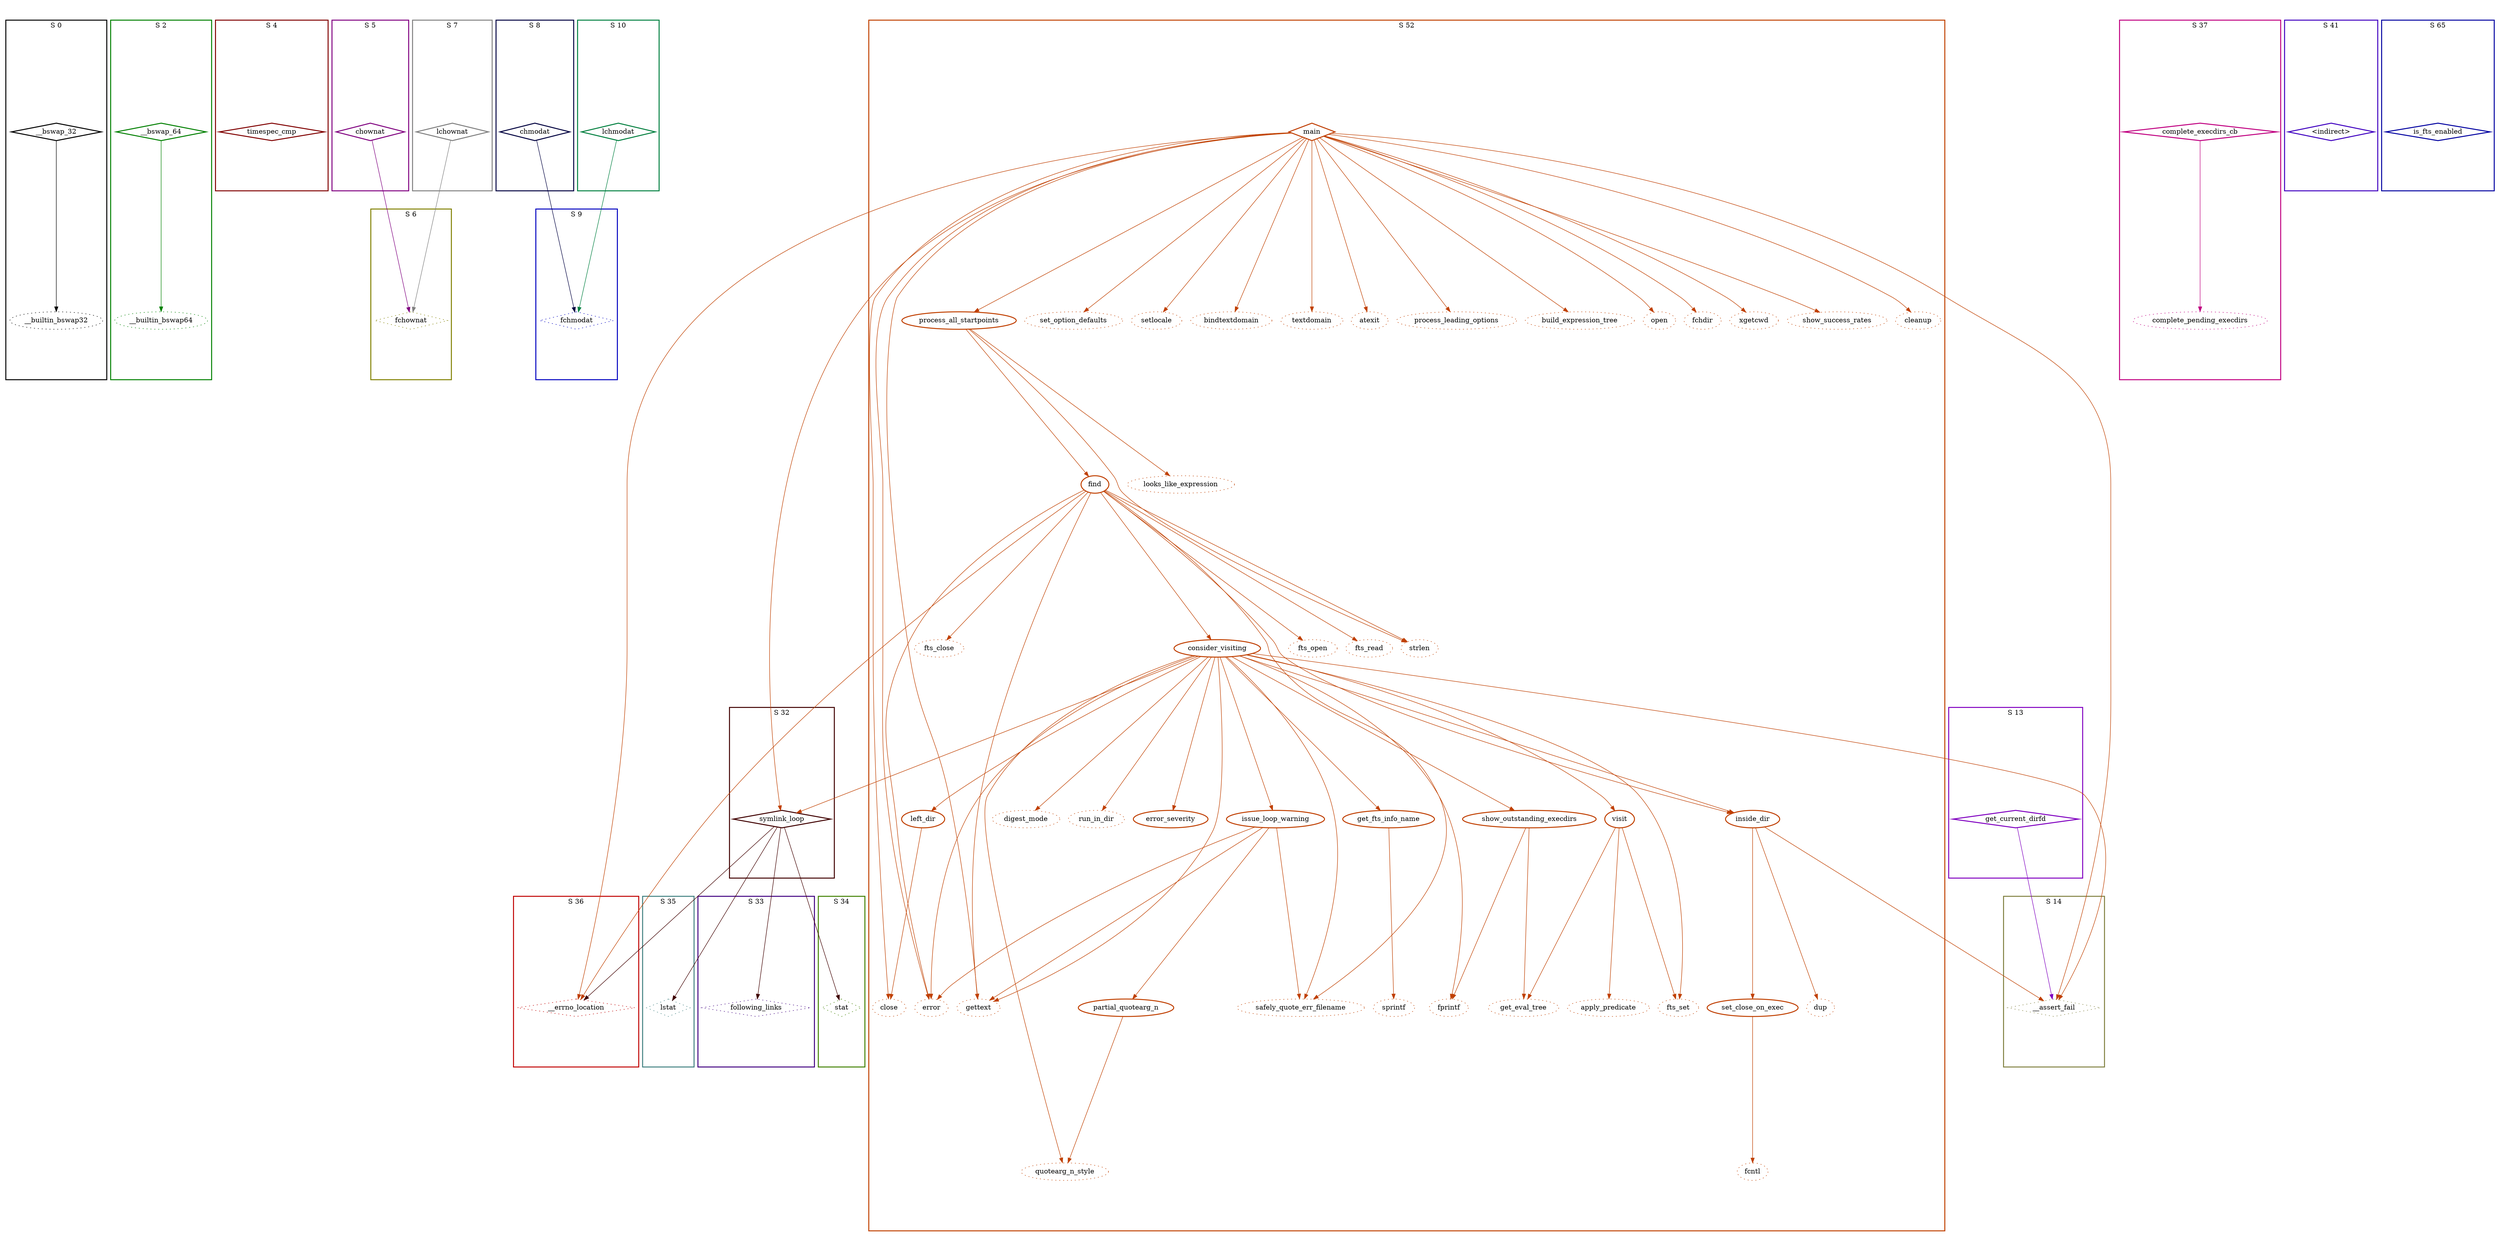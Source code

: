 digraph G {
  ratio=0.500000;
  "UV __bswap_32 (0)" [shape=diamond, label="__bswap_32", color="#000000",
                       style=bold];
  "UV __builtin_bswap32 (1)" [label="__builtin_bswap32", color="#000000",
                              style=dotted];
  "UV __bswap_64 (2)" [shape=diamond, label="__bswap_64", color="#008000",
                       style=bold];
  "UV __builtin_bswap64 (3)" [label="__builtin_bswap64", color="#008000",
                              style=dotted];
  "UV timespec_cmp (4)" [shape=diamond, label="timespec_cmp",
                         color="#800000", style=bold];
  "UV chownat (5)" [shape=diamond, label="chownat", color="#800080",
                    style=bold];
  "UV fchownat (6)" [shape=diamond, label="fchownat", color="#808000",
                     style=dotted];
  "UV lchownat (7)" [shape=diamond, label="lchownat", color="#808080",
                     style=bold];
  "UV chmodat (8)" [shape=diamond, label="chmodat", color="#000040",
                    style=bold];
  "UV fchmodat (9)" [shape=diamond, label="fchmodat", color="#0000C0",
                     style=dotted];
  "UV lchmodat (10)" [shape=diamond, label="lchmodat", color="#008040",
                      style=bold];
  "UV set_close_on_exec (11)" [label="set_close_on_exec", color="#C04000",
                               style=bold];
  "UV fcntl (12)" [label="fcntl", color="#C04000", style=dotted];
  "UV get_current_dirfd (13)" [shape=diamond, label="get_current_dirfd",
                               color="#8000C0", style=bold];
  "UV __assert_fail (14)" [shape=diamond, label="__assert_fail",
                           color="#808040", style=dotted];
  "UV left_dir (15)" [label="left_dir", color="#C04000", style=bold];
  "UV close (16)" [label="close", color="#C04000", style=dotted];
  "UV inside_dir (17)" [label="inside_dir", color="#C04000", style=bold];
  "UV dup (18)" [label="dup", color="#C04000", style=dotted];
  "UV error_severity (19)" [label="error_severity", color="#C04000",
                            style=bold];
  "UV get_fts_info_name (20)" [label="get_fts_info_name", color="#C04000",
                               style=bold];
  "UV sprintf (21)" [label="sprintf", color="#C04000", style=dotted];
  "UV visit (22)" [label="visit", color="#C04000", style=bold];
  "UV get_eval_tree (23)" [label="get_eval_tree", color="#C04000",
                           style=dotted];
  "UV apply_predicate (24)" [label="apply_predicate", color="#C04000",
                             style=dotted];
  "UV fts_set (25)" [label="fts_set", color="#C04000", style=dotted];
  "UV partial_quotearg_n (26)" [label="partial_quotearg_n", color="#C04000",
                                style=bold];
  "UV quotearg_n_style (27)" [label="quotearg_n_style", color="#C04000",
                              style=dotted];
  "UV issue_loop_warning (28)" [label="issue_loop_warning", color="#C04000",
                                style=bold];
  "UV safely_quote_err_filename (29)" [label="safely_quote_err_filename",
                                       color="#C04000", style=dotted];
  "UV gettext (30)" [label="gettext", color="#C04000", style=dotted];
  "UV error (31)" [label="error", color="#C04000", style=dotted];
  "UV symlink_loop (32)" [shape=diamond, label="symlink_loop",
                          color="#400000", style=bold];
  "UV following_links (33)" [shape=diamond, label="following_links",
                             color="#400080", style=dotted];
  "UV stat (34)" [shape=diamond, label="stat", color="#408000", style=dotted];
  "UV lstat (35)" [shape=diamond, label="lstat", color="#408080",
                   style=dotted];
  "UV __errno_location (36)" [shape=diamond, label="__errno_location",
                              color="#C00000", style=dotted];
  "UV complete_execdirs_cb (37)" [shape=diamond,
                                  label="complete_execdirs_cb",
                                  color="#C00080", style=bold];
  "UV complete_pending_execdirs (38)" [label="complete_pending_execdirs",
                                       color="#C00080", style=dotted];
  "UV show_outstanding_execdirs (39)" [label="show_outstanding_execdirs",
                                       color="#C04000", style=bold];
  "UV fprintf (40)" [label="fprintf", color="#C04000", style=dotted];
  "UV <indirect> (41)" [shape=diamond, label="<indirect>", color="#4000C0",
                        style=bold];
  "UV consider_visiting (42)" [label="consider_visiting", color="#C04000",
                               style=bold];
  "UV digest_mode (43)" [label="digest_mode", color="#C04000", style=dotted];
  "UV run_in_dir (44)" [label="run_in_dir", color="#C04000", style=dotted];
  "UV find (45)" [label="find", color="#C04000", style=bold];
  "UV strlen (46)" [label="strlen", color="#C04000", style=dotted];
  "UV fts_open (47)" [label="fts_open", color="#C04000", style=dotted];
  "UV fts_read (48)" [label="fts_read", color="#C04000", style=dotted];
  "UV fts_close (49)" [label="fts_close", color="#C04000", style=dotted];
  "UV process_all_startpoints (50)" [label="process_all_startpoints",
                                     color="#C04000", style=bold];
  "UV looks_like_expression (51)" [label="looks_like_expression",
                                   color="#C04000", style=dotted];
  "UV main (52)" [shape=diamond, label="main", color="#C04000", style=bold];
  "UV set_option_defaults (53)" [label="set_option_defaults",
                                 color="#C04000", style=dotted];
  "UV setlocale (54)" [label="setlocale", color="#C04000", style=dotted];
  "UV bindtextdomain (55)" [label="bindtextdomain", color="#C04000",
                            style=dotted];
  "UV textdomain (56)" [label="textdomain", color="#C04000", style=dotted];
  "UV atexit (57)" [label="atexit", color="#C04000", style=dotted];
  "UV process_leading_options (58)" [label="process_leading_options",
                                     color="#C04000", style=dotted];
  "UV build_expression_tree (59)" [label="build_expression_tree",
                                   color="#C04000", style=dotted];
  "UV open (60)" [label="open", color="#C04000", style=dotted];
  "UV fchdir (61)" [label="fchdir", color="#C04000", style=dotted];
  "UV xgetcwd (62)" [label="xgetcwd", color="#C04000", style=dotted];
  "UV show_success_rates (63)" [label="show_success_rates", color="#C04000",
                                style=dotted];
  "UV cleanup (64)" [label="cleanup", color="#C04000", style=dotted];
  "UV is_fts_enabled (65)" [shape=diamond, label="is_fts_enabled",
                            color="#0000A0", style=bold];
  
  subgraph cluster_33 { label="S 33";
    color="#400080";
    style=bold;
    "UV following_links (33)"; };
  subgraph cluster_34 { label="S 34";
    color="#408000";
    style=bold;
    "UV stat (34)"; };
  subgraph cluster_41 { label="S 41";
    color="#4000C0";
    style=bold;
    "UV <indirect> (41)"; };
  subgraph cluster_35 { label="S 35";
    color="#408080";
    style=bold;
    "UV lstat (35)"; };
  subgraph cluster_36 { label="S 36";
    color="#C00000";
    style=bold;
    "UV __errno_location (36)"; };
  subgraph cluster_0 { label="S 0";
    color="#000000";
    style=bold;
    "UV __builtin_bswap32 (1)";"UV __bswap_32 (0)"; };
  subgraph cluster_37 { label="S 37";
    color="#C00080";
    style=bold;
    "UV complete_pending_execdirs (38)";"UV complete_execdirs_cb (37)"; };
  subgraph cluster_10 { label="S 10";
    color="#008040";
    style=bold;
    "UV lchmodat (10)"; };
  subgraph cluster_2 { label="S 2";
    color="#008000";
    style=bold;
    "UV __builtin_bswap64 (3)";"UV __bswap_64 (2)"; };
  subgraph cluster_4 { label="S 4";
    color="#800000";
    style=bold;
    "UV timespec_cmp (4)"; };
  subgraph cluster_13 { label="S 13";
    color="#8000C0";
    style=bold;
    "UV get_current_dirfd (13)"; };
  subgraph cluster_52 { label="S 52";
    color="#C04000";
    style=bold;
    "UV cleanup (64)";"UV show_success_rates (63)";"UV xgetcwd (62)";"UV fchdir (61)";"UV open (60)";"UV build_expression_tree (59)";"UV process_leading_options (58)";"UV atexit (57)";"UV textdomain (56)";"UV bindtextdomain (55)";"UV setlocale (54)";"UV set_option_defaults (53)";"UV main (52)";"UV looks_like_expression (51)";"UV process_all_startpoints (50)";"UV fts_close (49)";"UV fts_read (48)";"UV fts_open (47)";"UV strlen (46)";"UV find (45)";"UV run_in_dir (44)";"UV digest_mode (43)";"UV consider_visiting (42)";"UV fprintf (40)";"UV show_outstanding_execdirs (39)";"UV error (31)";"UV gettext (30)";"UV safely_quote_err_filename (29)";"UV issue_loop_warning (28)";"UV quotearg_n_style (27)";"UV partial_quotearg_n (26)";"UV fts_set (25)";"UV apply_predicate (24)";"UV get_eval_tree (23)";"UV visit (22)";"UV sprintf (21)";"UV get_fts_info_name (20)";"UV error_severity (19)";"UV dup (18)";"UV inside_dir (17)";"UV close (16)";"UV left_dir (15)";"UV fcntl (12)";"UV set_close_on_exec (11)"; };
  subgraph cluster_5 { label="S 5";
    color="#800080";
    style=bold;
    "UV chownat (5)"; };
  subgraph cluster_14 { label="S 14";
    color="#808040";
    style=bold;
    "UV __assert_fail (14)"; };
  subgraph cluster_6 { label="S 6";
    color="#808000";
    style=bold;
    "UV fchownat (6)"; };
  subgraph cluster_7 { label="S 7";
    color="#808080";
    style=bold;
    "UV lchownat (7)"; };
  subgraph cluster_8 { label="S 8";
    color="#000040";
    style=bold;
    "UV chmodat (8)"; };
  subgraph cluster_9 { label="S 9";
    color="#0000C0";
    style=bold;
    "UV fchmodat (9)"; };
  subgraph cluster_65 { label="S 65";
    color="#0000A0";
    style=bold;
    "UV is_fts_enabled (65)"; };
  subgraph cluster_32 { label="S 32";
    color="#400000";
    style=bold;
    "UV symlink_loop (32)"; };
  
  "UV __bswap_32 (0)" -> "UV __builtin_bswap32 (1)" [color="#000000"];
  "UV __bswap_64 (2)" -> "UV __builtin_bswap64 (3)" [color="#008000"];
  "UV chownat (5)" -> "UV fchownat (6)" [color="#800080"];
  "UV lchownat (7)" -> "UV fchownat (6)" [color="#808080"];
  "UV chmodat (8)" -> "UV fchmodat (9)" [color="#000040"];
  "UV lchmodat (10)" -> "UV fchmodat (9)" [color="#008040"];
  "UV set_close_on_exec (11)" -> "UV fcntl (12)" [color="#C04000"];
  "UV get_current_dirfd (13)" -> "UV __assert_fail (14)" [color="#8000C0"];
  "UV left_dir (15)" -> "UV close (16)" [color="#C04000"];
  "UV inside_dir (17)" -> "UV set_close_on_exec (11)" [color="#C04000"];
  "UV inside_dir (17)" -> "UV __assert_fail (14)" [color="#C04000"];
  "UV inside_dir (17)" -> "UV dup (18)" [color="#C04000"];
  "UV get_fts_info_name (20)" -> "UV sprintf (21)" [color="#C04000"];
  "UV visit (22)" -> "UV get_eval_tree (23)" [color="#C04000"];
  "UV visit (22)" -> "UV apply_predicate (24)" [color="#C04000"];
  "UV visit (22)" -> "UV fts_set (25)" [color="#C04000"];
  "UV partial_quotearg_n (26)" -> "UV quotearg_n_style (27)" [color="#C04000"];
  "UV issue_loop_warning (28)" -> "UV partial_quotearg_n (26)" [color="#C04000"];
  "UV issue_loop_warning (28)" -> "UV safely_quote_err_filename (29)" [
  color="#C04000"];
  "UV issue_loop_warning (28)" -> "UV gettext (30)" [color="#C04000"];
  "UV issue_loop_warning (28)" -> "UV error (31)" [color="#C04000"];
  "UV symlink_loop (32)" -> "UV following_links (33)" [color="#400000"];
  "UV symlink_loop (32)" -> "UV stat (34)" [color="#400000"];
  "UV symlink_loop (32)" -> "UV lstat (35)" [color="#400000"];
  "UV symlink_loop (32)" -> "UV __errno_location (36)" [color="#400000"];
  "UV complete_execdirs_cb (37)" -> "UV complete_pending_execdirs (38)" [
  color="#C00080"];
  "UV show_outstanding_execdirs (39)" -> "UV get_eval_tree (23)" [color="#C04000"];
  "UV show_outstanding_execdirs (39)" -> "UV fprintf (40)" [color="#C04000"];
  "UV consider_visiting (42)" -> "UV __assert_fail (14)" [color="#C04000"];
  "UV consider_visiting (42)" -> "UV left_dir (15)" [color="#C04000"];
  "UV consider_visiting (42)" -> "UV inside_dir (17)" [color="#C04000"];
  "UV consider_visiting (42)" -> "UV error_severity (19)" [color="#C04000"];
  "UV consider_visiting (42)" -> "UV get_fts_info_name (20)" [color="#C04000"];
  "UV consider_visiting (42)" -> "UV visit (22)" [color="#C04000"];
  "UV consider_visiting (42)" -> "UV fts_set (25)" [color="#C04000"];
  "UV consider_visiting (42)" -> "UV quotearg_n_style (27)" [color="#C04000"];
  "UV consider_visiting (42)" -> "UV issue_loop_warning (28)" [color="#C04000"];
  "UV consider_visiting (42)" -> "UV safely_quote_err_filename (29)" [
  color="#C04000"];
  "UV consider_visiting (42)" -> "UV gettext (30)" [color="#C04000"];
  "UV consider_visiting (42)" -> "UV error (31)" [color="#C04000"];
  "UV consider_visiting (42)" -> "UV symlink_loop (32)" [color="#C04000"];
  "UV consider_visiting (42)" -> "UV show_outstanding_execdirs (39)" [
  color="#C04000"];
  "UV consider_visiting (42)" -> "UV fprintf (40)" [color="#C04000"];
  "UV consider_visiting (42)" -> "UV digest_mode (43)" [color="#C04000"];
  "UV consider_visiting (42)" -> "UV run_in_dir (44)" [color="#C04000"];
  "UV find (45)" -> "UV inside_dir (17)" [color="#C04000"];
  "UV find (45)" -> "UV safely_quote_err_filename (29)" [color="#C04000"];
  "UV find (45)" -> "UV gettext (30)" [color="#C04000"];
  "UV find (45)" -> "UV error (31)" [color="#C04000"];
  "UV find (45)" -> "UV __errno_location (36)" [color="#C04000"];
  "UV find (45)" -> "UV consider_visiting (42)" [color="#C04000"];
  "UV find (45)" -> "UV strlen (46)" [color="#C04000"];
  "UV find (45)" -> "UV fts_open (47)" [color="#C04000"];
  "UV find (45)" -> "UV fts_read (48)" [color="#C04000"];
  "UV find (45)" -> "UV fts_close (49)" [color="#C04000"];
  "UV process_all_startpoints (50)" -> "UV find (45)" [color="#C04000"];
  "UV process_all_startpoints (50)" -> "UV strlen (46)" [color="#C04000"];
  "UV process_all_startpoints (50)" -> "UV looks_like_expression (51)" [
  color="#C04000"];
  "UV main (52)" -> "UV __assert_fail (14)" [color="#C04000"];
  "UV main (52)" -> "UV close (16)" [color="#C04000"];
  "UV main (52)" -> "UV gettext (30)" [color="#C04000"];
  "UV main (52)" -> "UV error (31)" [color="#C04000"];
  "UV main (52)" -> "UV symlink_loop (32)" [color="#C04000"];
  "UV main (52)" -> "UV __errno_location (36)" [color="#C04000"];
  "UV main (52)" -> "UV process_all_startpoints (50)" [color="#C04000"];
  "UV main (52)" -> "UV set_option_defaults (53)" [color="#C04000"];
  "UV main (52)" -> "UV setlocale (54)" [color="#C04000"];
  "UV main (52)" -> "UV bindtextdomain (55)" [color="#C04000"];
  "UV main (52)" -> "UV textdomain (56)" [color="#C04000"];
  "UV main (52)" -> "UV atexit (57)" [color="#C04000"];
  "UV main (52)" -> "UV process_leading_options (58)" [color="#C04000"];
  "UV main (52)" -> "UV build_expression_tree (59)" [color="#C04000"];
  "UV main (52)" -> "UV open (60)" [color="#C04000"];
  "UV main (52)" -> "UV fchdir (61)" [color="#C04000"];
  "UV main (52)" -> "UV xgetcwd (62)" [color="#C04000"];
  "UV main (52)" -> "UV show_success_rates (63)" [color="#C04000"];
  "UV main (52)" -> "UV cleanup (64)" [color="#C04000"];
  
  }